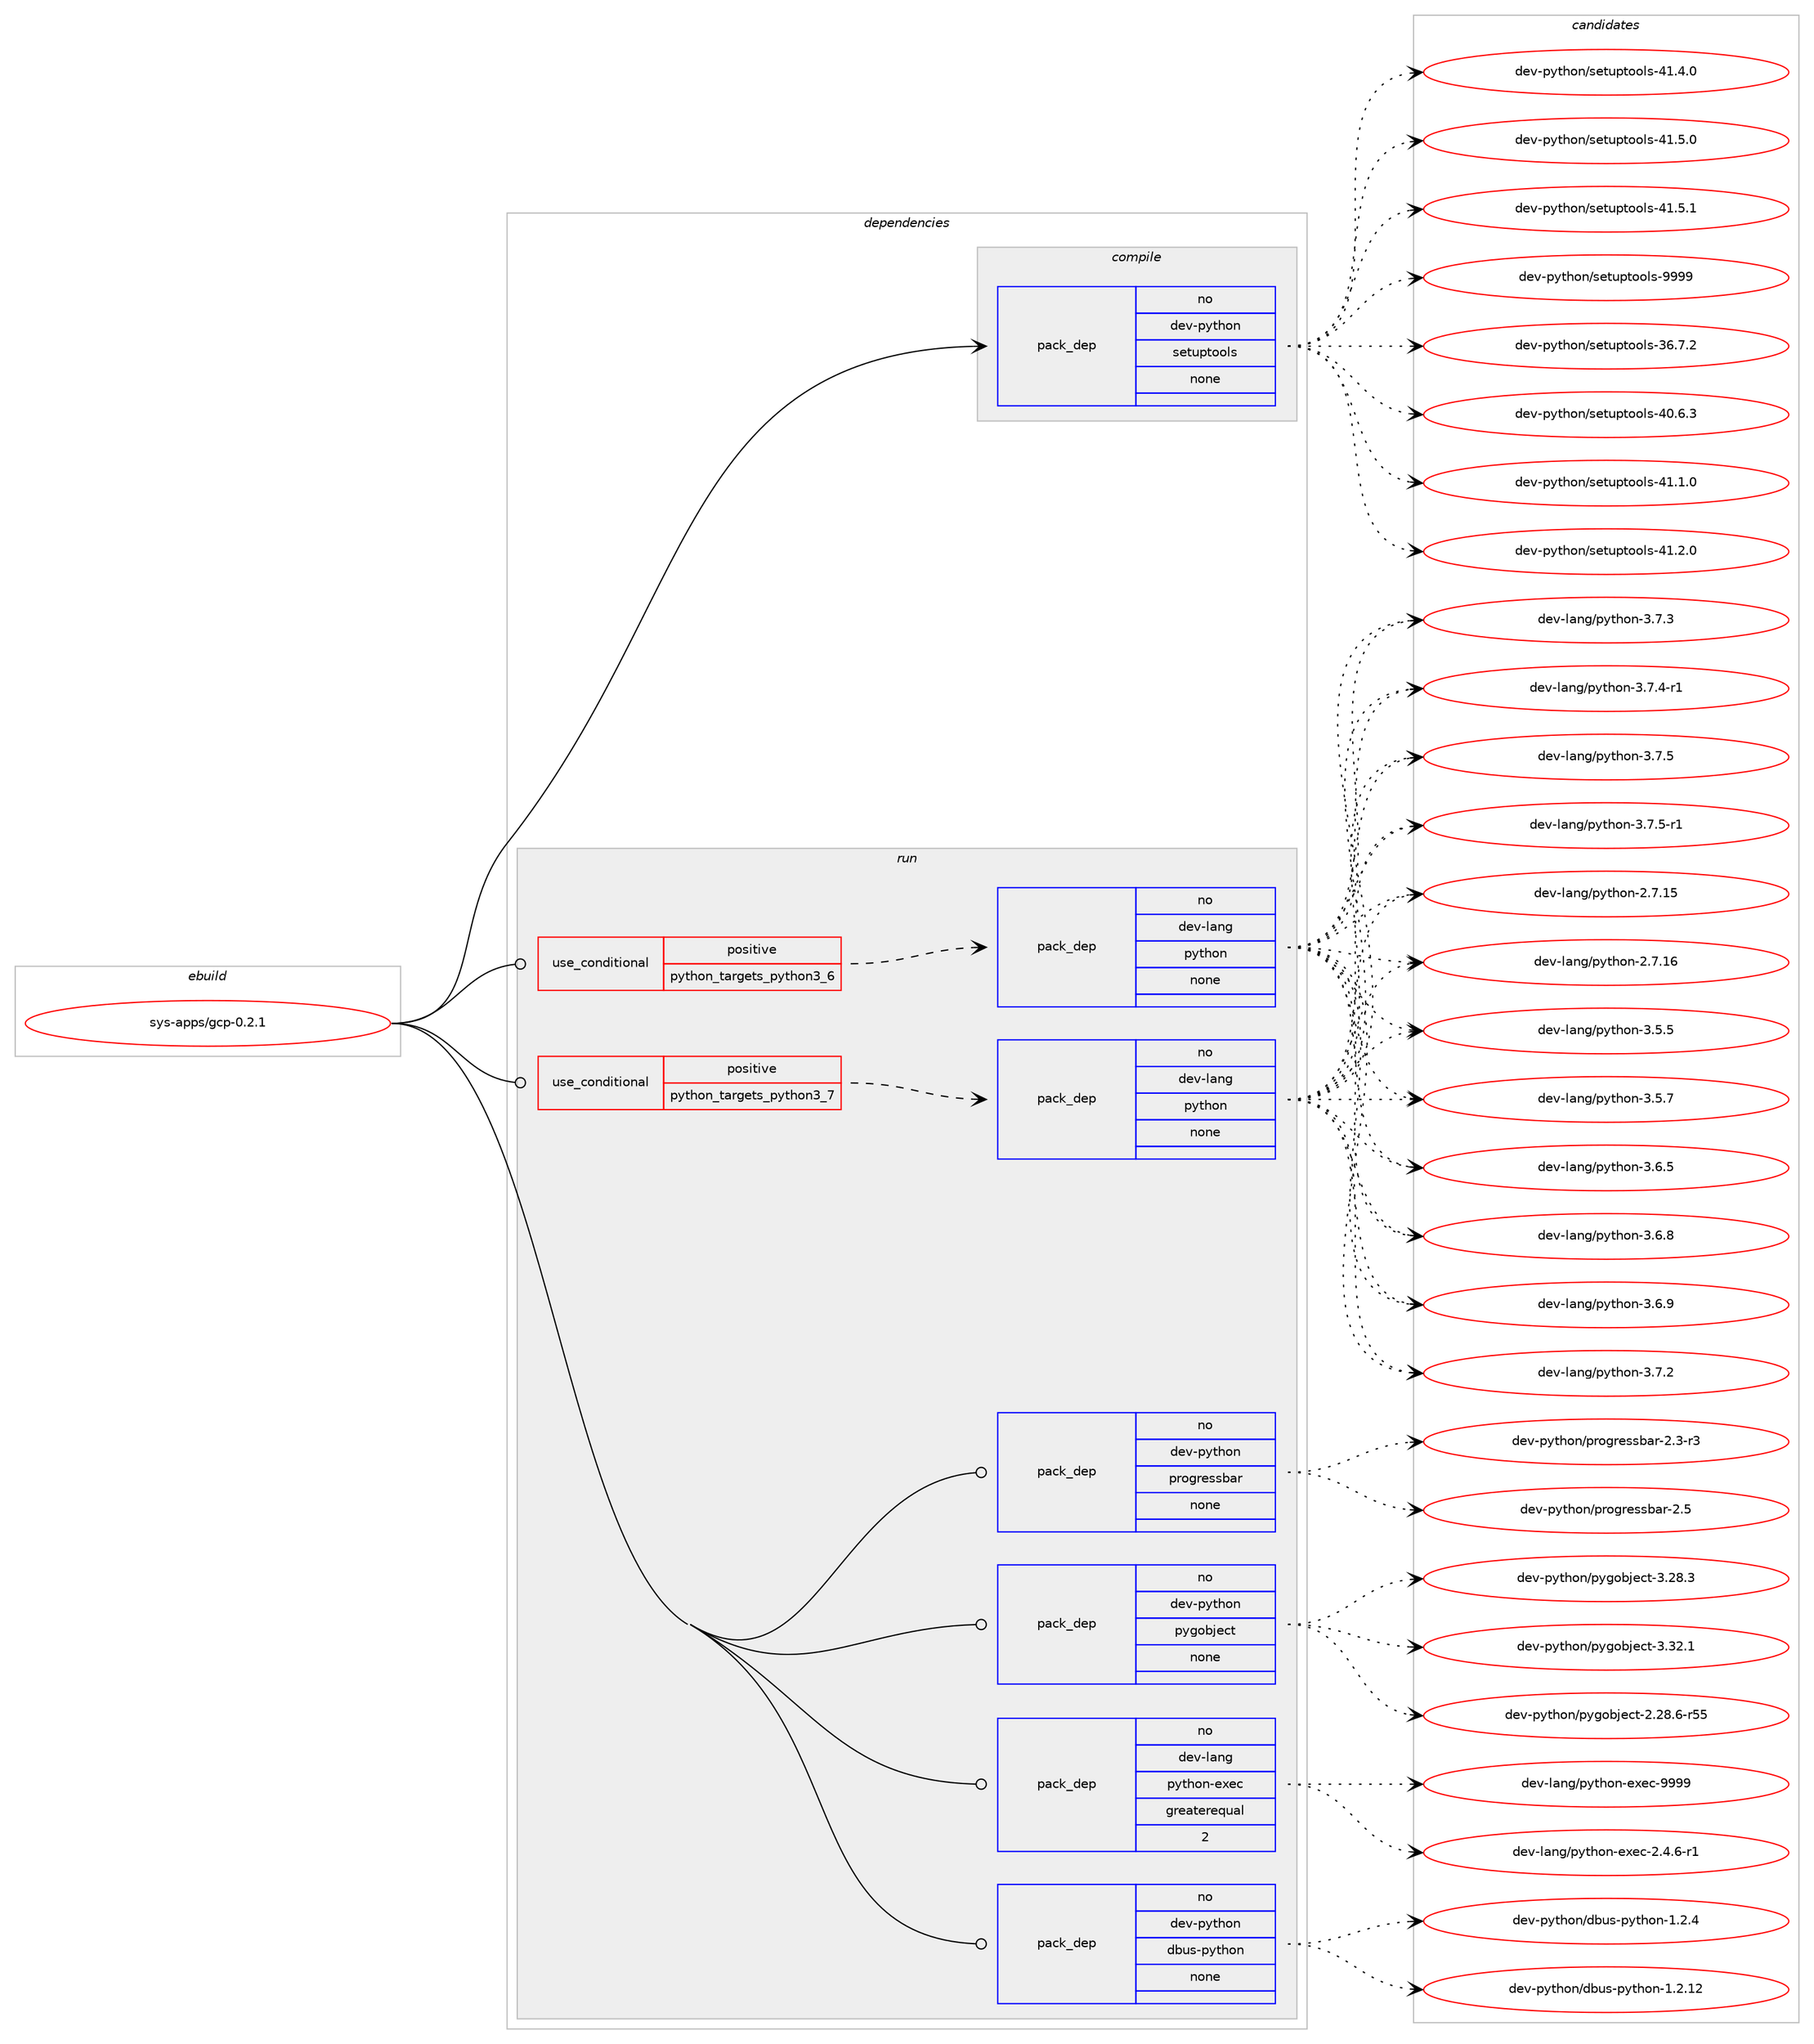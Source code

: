 digraph prolog {

# *************
# Graph options
# *************

newrank=true;
concentrate=true;
compound=true;
graph [rankdir=LR,fontname=Helvetica,fontsize=10,ranksep=1.5];#, ranksep=2.5, nodesep=0.2];
edge  [arrowhead=vee];
node  [fontname=Helvetica,fontsize=10];

# **********
# The ebuild
# **********

subgraph cluster_leftcol {
color=gray;
rank=same;
label=<<i>ebuild</i>>;
id [label="sys-apps/gcp-0.2.1", color=red, width=4, href="../sys-apps/gcp-0.2.1.svg"];
}

# ****************
# The dependencies
# ****************

subgraph cluster_midcol {
color=gray;
label=<<i>dependencies</i>>;
subgraph cluster_compile {
fillcolor="#eeeeee";
style=filled;
label=<<i>compile</i>>;
subgraph pack649092 {
dependency875193 [label=<<TABLE BORDER="0" CELLBORDER="1" CELLSPACING="0" CELLPADDING="4" WIDTH="220"><TR><TD ROWSPAN="6" CELLPADDING="30">pack_dep</TD></TR><TR><TD WIDTH="110">no</TD></TR><TR><TD>dev-python</TD></TR><TR><TD>setuptools</TD></TR><TR><TD>none</TD></TR><TR><TD></TD></TR></TABLE>>, shape=none, color=blue];
}
id:e -> dependency875193:w [weight=20,style="solid",arrowhead="vee"];
}
subgraph cluster_compileandrun {
fillcolor="#eeeeee";
style=filled;
label=<<i>compile and run</i>>;
}
subgraph cluster_run {
fillcolor="#eeeeee";
style=filled;
label=<<i>run</i>>;
subgraph cond210760 {
dependency875194 [label=<<TABLE BORDER="0" CELLBORDER="1" CELLSPACING="0" CELLPADDING="4"><TR><TD ROWSPAN="3" CELLPADDING="10">use_conditional</TD></TR><TR><TD>positive</TD></TR><TR><TD>python_targets_python3_6</TD></TR></TABLE>>, shape=none, color=red];
subgraph pack649093 {
dependency875195 [label=<<TABLE BORDER="0" CELLBORDER="1" CELLSPACING="0" CELLPADDING="4" WIDTH="220"><TR><TD ROWSPAN="6" CELLPADDING="30">pack_dep</TD></TR><TR><TD WIDTH="110">no</TD></TR><TR><TD>dev-lang</TD></TR><TR><TD>python</TD></TR><TR><TD>none</TD></TR><TR><TD></TD></TR></TABLE>>, shape=none, color=blue];
}
dependency875194:e -> dependency875195:w [weight=20,style="dashed",arrowhead="vee"];
}
id:e -> dependency875194:w [weight=20,style="solid",arrowhead="odot"];
subgraph cond210761 {
dependency875196 [label=<<TABLE BORDER="0" CELLBORDER="1" CELLSPACING="0" CELLPADDING="4"><TR><TD ROWSPAN="3" CELLPADDING="10">use_conditional</TD></TR><TR><TD>positive</TD></TR><TR><TD>python_targets_python3_7</TD></TR></TABLE>>, shape=none, color=red];
subgraph pack649094 {
dependency875197 [label=<<TABLE BORDER="0" CELLBORDER="1" CELLSPACING="0" CELLPADDING="4" WIDTH="220"><TR><TD ROWSPAN="6" CELLPADDING="30">pack_dep</TD></TR><TR><TD WIDTH="110">no</TD></TR><TR><TD>dev-lang</TD></TR><TR><TD>python</TD></TR><TR><TD>none</TD></TR><TR><TD></TD></TR></TABLE>>, shape=none, color=blue];
}
dependency875196:e -> dependency875197:w [weight=20,style="dashed",arrowhead="vee"];
}
id:e -> dependency875196:w [weight=20,style="solid",arrowhead="odot"];
subgraph pack649095 {
dependency875198 [label=<<TABLE BORDER="0" CELLBORDER="1" CELLSPACING="0" CELLPADDING="4" WIDTH="220"><TR><TD ROWSPAN="6" CELLPADDING="30">pack_dep</TD></TR><TR><TD WIDTH="110">no</TD></TR><TR><TD>dev-lang</TD></TR><TR><TD>python-exec</TD></TR><TR><TD>greaterequal</TD></TR><TR><TD>2</TD></TR></TABLE>>, shape=none, color=blue];
}
id:e -> dependency875198:w [weight=20,style="solid",arrowhead="odot"];
subgraph pack649096 {
dependency875199 [label=<<TABLE BORDER="0" CELLBORDER="1" CELLSPACING="0" CELLPADDING="4" WIDTH="220"><TR><TD ROWSPAN="6" CELLPADDING="30">pack_dep</TD></TR><TR><TD WIDTH="110">no</TD></TR><TR><TD>dev-python</TD></TR><TR><TD>dbus-python</TD></TR><TR><TD>none</TD></TR><TR><TD></TD></TR></TABLE>>, shape=none, color=blue];
}
id:e -> dependency875199:w [weight=20,style="solid",arrowhead="odot"];
subgraph pack649097 {
dependency875200 [label=<<TABLE BORDER="0" CELLBORDER="1" CELLSPACING="0" CELLPADDING="4" WIDTH="220"><TR><TD ROWSPAN="6" CELLPADDING="30">pack_dep</TD></TR><TR><TD WIDTH="110">no</TD></TR><TR><TD>dev-python</TD></TR><TR><TD>progressbar</TD></TR><TR><TD>none</TD></TR><TR><TD></TD></TR></TABLE>>, shape=none, color=blue];
}
id:e -> dependency875200:w [weight=20,style="solid",arrowhead="odot"];
subgraph pack649098 {
dependency875201 [label=<<TABLE BORDER="0" CELLBORDER="1" CELLSPACING="0" CELLPADDING="4" WIDTH="220"><TR><TD ROWSPAN="6" CELLPADDING="30">pack_dep</TD></TR><TR><TD WIDTH="110">no</TD></TR><TR><TD>dev-python</TD></TR><TR><TD>pygobject</TD></TR><TR><TD>none</TD></TR><TR><TD></TD></TR></TABLE>>, shape=none, color=blue];
}
id:e -> dependency875201:w [weight=20,style="solid",arrowhead="odot"];
}
}

# **************
# The candidates
# **************

subgraph cluster_choices {
rank=same;
color=gray;
label=<<i>candidates</i>>;

subgraph choice649092 {
color=black;
nodesep=1;
choice100101118451121211161041111104711510111611711211611111110811545515446554650 [label="dev-python/setuptools-36.7.2", color=red, width=4,href="../dev-python/setuptools-36.7.2.svg"];
choice100101118451121211161041111104711510111611711211611111110811545524846544651 [label="dev-python/setuptools-40.6.3", color=red, width=4,href="../dev-python/setuptools-40.6.3.svg"];
choice100101118451121211161041111104711510111611711211611111110811545524946494648 [label="dev-python/setuptools-41.1.0", color=red, width=4,href="../dev-python/setuptools-41.1.0.svg"];
choice100101118451121211161041111104711510111611711211611111110811545524946504648 [label="dev-python/setuptools-41.2.0", color=red, width=4,href="../dev-python/setuptools-41.2.0.svg"];
choice100101118451121211161041111104711510111611711211611111110811545524946524648 [label="dev-python/setuptools-41.4.0", color=red, width=4,href="../dev-python/setuptools-41.4.0.svg"];
choice100101118451121211161041111104711510111611711211611111110811545524946534648 [label="dev-python/setuptools-41.5.0", color=red, width=4,href="../dev-python/setuptools-41.5.0.svg"];
choice100101118451121211161041111104711510111611711211611111110811545524946534649 [label="dev-python/setuptools-41.5.1", color=red, width=4,href="../dev-python/setuptools-41.5.1.svg"];
choice10010111845112121116104111110471151011161171121161111111081154557575757 [label="dev-python/setuptools-9999", color=red, width=4,href="../dev-python/setuptools-9999.svg"];
dependency875193:e -> choice100101118451121211161041111104711510111611711211611111110811545515446554650:w [style=dotted,weight="100"];
dependency875193:e -> choice100101118451121211161041111104711510111611711211611111110811545524846544651:w [style=dotted,weight="100"];
dependency875193:e -> choice100101118451121211161041111104711510111611711211611111110811545524946494648:w [style=dotted,weight="100"];
dependency875193:e -> choice100101118451121211161041111104711510111611711211611111110811545524946504648:w [style=dotted,weight="100"];
dependency875193:e -> choice100101118451121211161041111104711510111611711211611111110811545524946524648:w [style=dotted,weight="100"];
dependency875193:e -> choice100101118451121211161041111104711510111611711211611111110811545524946534648:w [style=dotted,weight="100"];
dependency875193:e -> choice100101118451121211161041111104711510111611711211611111110811545524946534649:w [style=dotted,weight="100"];
dependency875193:e -> choice10010111845112121116104111110471151011161171121161111111081154557575757:w [style=dotted,weight="100"];
}
subgraph choice649093 {
color=black;
nodesep=1;
choice10010111845108971101034711212111610411111045504655464953 [label="dev-lang/python-2.7.15", color=red, width=4,href="../dev-lang/python-2.7.15.svg"];
choice10010111845108971101034711212111610411111045504655464954 [label="dev-lang/python-2.7.16", color=red, width=4,href="../dev-lang/python-2.7.16.svg"];
choice100101118451089711010347112121116104111110455146534653 [label="dev-lang/python-3.5.5", color=red, width=4,href="../dev-lang/python-3.5.5.svg"];
choice100101118451089711010347112121116104111110455146534655 [label="dev-lang/python-3.5.7", color=red, width=4,href="../dev-lang/python-3.5.7.svg"];
choice100101118451089711010347112121116104111110455146544653 [label="dev-lang/python-3.6.5", color=red, width=4,href="../dev-lang/python-3.6.5.svg"];
choice100101118451089711010347112121116104111110455146544656 [label="dev-lang/python-3.6.8", color=red, width=4,href="../dev-lang/python-3.6.8.svg"];
choice100101118451089711010347112121116104111110455146544657 [label="dev-lang/python-3.6.9", color=red, width=4,href="../dev-lang/python-3.6.9.svg"];
choice100101118451089711010347112121116104111110455146554650 [label="dev-lang/python-3.7.2", color=red, width=4,href="../dev-lang/python-3.7.2.svg"];
choice100101118451089711010347112121116104111110455146554651 [label="dev-lang/python-3.7.3", color=red, width=4,href="../dev-lang/python-3.7.3.svg"];
choice1001011184510897110103471121211161041111104551465546524511449 [label="dev-lang/python-3.7.4-r1", color=red, width=4,href="../dev-lang/python-3.7.4-r1.svg"];
choice100101118451089711010347112121116104111110455146554653 [label="dev-lang/python-3.7.5", color=red, width=4,href="../dev-lang/python-3.7.5.svg"];
choice1001011184510897110103471121211161041111104551465546534511449 [label="dev-lang/python-3.7.5-r1", color=red, width=4,href="../dev-lang/python-3.7.5-r1.svg"];
dependency875195:e -> choice10010111845108971101034711212111610411111045504655464953:w [style=dotted,weight="100"];
dependency875195:e -> choice10010111845108971101034711212111610411111045504655464954:w [style=dotted,weight="100"];
dependency875195:e -> choice100101118451089711010347112121116104111110455146534653:w [style=dotted,weight="100"];
dependency875195:e -> choice100101118451089711010347112121116104111110455146534655:w [style=dotted,weight="100"];
dependency875195:e -> choice100101118451089711010347112121116104111110455146544653:w [style=dotted,weight="100"];
dependency875195:e -> choice100101118451089711010347112121116104111110455146544656:w [style=dotted,weight="100"];
dependency875195:e -> choice100101118451089711010347112121116104111110455146544657:w [style=dotted,weight="100"];
dependency875195:e -> choice100101118451089711010347112121116104111110455146554650:w [style=dotted,weight="100"];
dependency875195:e -> choice100101118451089711010347112121116104111110455146554651:w [style=dotted,weight="100"];
dependency875195:e -> choice1001011184510897110103471121211161041111104551465546524511449:w [style=dotted,weight="100"];
dependency875195:e -> choice100101118451089711010347112121116104111110455146554653:w [style=dotted,weight="100"];
dependency875195:e -> choice1001011184510897110103471121211161041111104551465546534511449:w [style=dotted,weight="100"];
}
subgraph choice649094 {
color=black;
nodesep=1;
choice10010111845108971101034711212111610411111045504655464953 [label="dev-lang/python-2.7.15", color=red, width=4,href="../dev-lang/python-2.7.15.svg"];
choice10010111845108971101034711212111610411111045504655464954 [label="dev-lang/python-2.7.16", color=red, width=4,href="../dev-lang/python-2.7.16.svg"];
choice100101118451089711010347112121116104111110455146534653 [label="dev-lang/python-3.5.5", color=red, width=4,href="../dev-lang/python-3.5.5.svg"];
choice100101118451089711010347112121116104111110455146534655 [label="dev-lang/python-3.5.7", color=red, width=4,href="../dev-lang/python-3.5.7.svg"];
choice100101118451089711010347112121116104111110455146544653 [label="dev-lang/python-3.6.5", color=red, width=4,href="../dev-lang/python-3.6.5.svg"];
choice100101118451089711010347112121116104111110455146544656 [label="dev-lang/python-3.6.8", color=red, width=4,href="../dev-lang/python-3.6.8.svg"];
choice100101118451089711010347112121116104111110455146544657 [label="dev-lang/python-3.6.9", color=red, width=4,href="../dev-lang/python-3.6.9.svg"];
choice100101118451089711010347112121116104111110455146554650 [label="dev-lang/python-3.7.2", color=red, width=4,href="../dev-lang/python-3.7.2.svg"];
choice100101118451089711010347112121116104111110455146554651 [label="dev-lang/python-3.7.3", color=red, width=4,href="../dev-lang/python-3.7.3.svg"];
choice1001011184510897110103471121211161041111104551465546524511449 [label="dev-lang/python-3.7.4-r1", color=red, width=4,href="../dev-lang/python-3.7.4-r1.svg"];
choice100101118451089711010347112121116104111110455146554653 [label="dev-lang/python-3.7.5", color=red, width=4,href="../dev-lang/python-3.7.5.svg"];
choice1001011184510897110103471121211161041111104551465546534511449 [label="dev-lang/python-3.7.5-r1", color=red, width=4,href="../dev-lang/python-3.7.5-r1.svg"];
dependency875197:e -> choice10010111845108971101034711212111610411111045504655464953:w [style=dotted,weight="100"];
dependency875197:e -> choice10010111845108971101034711212111610411111045504655464954:w [style=dotted,weight="100"];
dependency875197:e -> choice100101118451089711010347112121116104111110455146534653:w [style=dotted,weight="100"];
dependency875197:e -> choice100101118451089711010347112121116104111110455146534655:w [style=dotted,weight="100"];
dependency875197:e -> choice100101118451089711010347112121116104111110455146544653:w [style=dotted,weight="100"];
dependency875197:e -> choice100101118451089711010347112121116104111110455146544656:w [style=dotted,weight="100"];
dependency875197:e -> choice100101118451089711010347112121116104111110455146544657:w [style=dotted,weight="100"];
dependency875197:e -> choice100101118451089711010347112121116104111110455146554650:w [style=dotted,weight="100"];
dependency875197:e -> choice100101118451089711010347112121116104111110455146554651:w [style=dotted,weight="100"];
dependency875197:e -> choice1001011184510897110103471121211161041111104551465546524511449:w [style=dotted,weight="100"];
dependency875197:e -> choice100101118451089711010347112121116104111110455146554653:w [style=dotted,weight="100"];
dependency875197:e -> choice1001011184510897110103471121211161041111104551465546534511449:w [style=dotted,weight="100"];
}
subgraph choice649095 {
color=black;
nodesep=1;
choice10010111845108971101034711212111610411111045101120101994550465246544511449 [label="dev-lang/python-exec-2.4.6-r1", color=red, width=4,href="../dev-lang/python-exec-2.4.6-r1.svg"];
choice10010111845108971101034711212111610411111045101120101994557575757 [label="dev-lang/python-exec-9999", color=red, width=4,href="../dev-lang/python-exec-9999.svg"];
dependency875198:e -> choice10010111845108971101034711212111610411111045101120101994550465246544511449:w [style=dotted,weight="100"];
dependency875198:e -> choice10010111845108971101034711212111610411111045101120101994557575757:w [style=dotted,weight="100"];
}
subgraph choice649096 {
color=black;
nodesep=1;
choice1001011184511212111610411111047100981171154511212111610411111045494650464950 [label="dev-python/dbus-python-1.2.12", color=red, width=4,href="../dev-python/dbus-python-1.2.12.svg"];
choice10010111845112121116104111110471009811711545112121116104111110454946504652 [label="dev-python/dbus-python-1.2.4", color=red, width=4,href="../dev-python/dbus-python-1.2.4.svg"];
dependency875199:e -> choice1001011184511212111610411111047100981171154511212111610411111045494650464950:w [style=dotted,weight="100"];
dependency875199:e -> choice10010111845112121116104111110471009811711545112121116104111110454946504652:w [style=dotted,weight="100"];
}
subgraph choice649097 {
color=black;
nodesep=1;
choice10010111845112121116104111110471121141111031141011151159897114455046514511451 [label="dev-python/progressbar-2.3-r3", color=red, width=4,href="../dev-python/progressbar-2.3-r3.svg"];
choice1001011184511212111610411111047112114111103114101115115989711445504653 [label="dev-python/progressbar-2.5", color=red, width=4,href="../dev-python/progressbar-2.5.svg"];
dependency875200:e -> choice10010111845112121116104111110471121141111031141011151159897114455046514511451:w [style=dotted,weight="100"];
dependency875200:e -> choice1001011184511212111610411111047112114111103114101115115989711445504653:w [style=dotted,weight="100"];
}
subgraph choice649098 {
color=black;
nodesep=1;
choice1001011184511212111610411111047112121103111981061019911645504650564654451145353 [label="dev-python/pygobject-2.28.6-r55", color=red, width=4,href="../dev-python/pygobject-2.28.6-r55.svg"];
choice1001011184511212111610411111047112121103111981061019911645514650564651 [label="dev-python/pygobject-3.28.3", color=red, width=4,href="../dev-python/pygobject-3.28.3.svg"];
choice1001011184511212111610411111047112121103111981061019911645514651504649 [label="dev-python/pygobject-3.32.1", color=red, width=4,href="../dev-python/pygobject-3.32.1.svg"];
dependency875201:e -> choice1001011184511212111610411111047112121103111981061019911645504650564654451145353:w [style=dotted,weight="100"];
dependency875201:e -> choice1001011184511212111610411111047112121103111981061019911645514650564651:w [style=dotted,weight="100"];
dependency875201:e -> choice1001011184511212111610411111047112121103111981061019911645514651504649:w [style=dotted,weight="100"];
}
}

}
